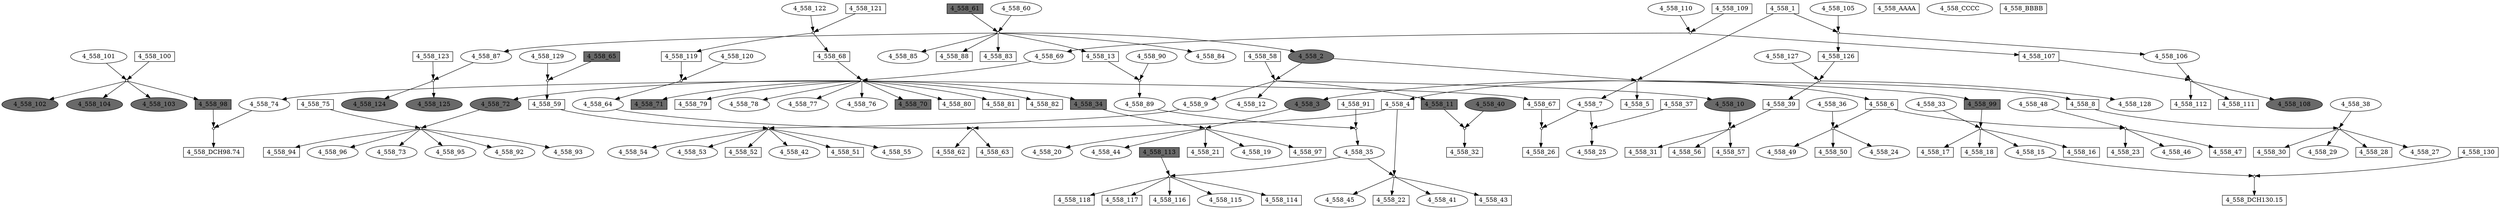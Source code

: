 digraph {
	"4_558_49" [shape=box fillcolor=white fontcolor=black height=0.3 regular=0 shape=ellipse style=filled width=0.5]
	"4_558_6x4_558_36" -> "4_558_49"
	"4_558_DCH98.74" [shape=box fillcolor=white fontcolor=black height=0.3 regular=0 shape=box style=filled width=0.5]
	"4_558_98x4_558_74" -> "4_558_DCH98.74"
	"4_558_98" [shape=box fillcolor=dimgrey fontcolor=black height=0.3 regular=0 shape=box style=filled width=0.5]
	"4_558_100x4_558_101" -> "4_558_98"
	"4_558_98" -> "4_558_98x4_558_74"
	"4_558_79" [shape=box fillcolor=white fontcolor=black height=0.3 regular=0 shape=box style=filled width=0.5]
	"4_558_68x4_558_69" -> "4_558_79"
	"4_558_78" [shape=box fillcolor=white fontcolor=black height=0.3 regular=0 shape=ellipse style=filled width=0.5]
	"4_558_68x4_558_69" -> "4_558_78"
	"4_558_77" [shape=box fillcolor=white fontcolor=black height=0.3 regular=0 shape=ellipse style=filled width=0.5]
	"4_558_68x4_558_69" -> "4_558_77"
	"4_558_76" [shape=box fillcolor=white fontcolor=black height=0.3 regular=0 shape=ellipse style=filled width=0.5]
	"4_558_68x4_558_69" -> "4_558_76"
	"4_558_75" [shape=box fillcolor=white fontcolor=black height=0.3 regular=0 shape=box style=filled width=0.5]
	"4_558_75" -> "4_558_75x4_558_72"
	"4_558_70" [shape=box fillcolor=dimgrey fontcolor=black height=0.3 regular=0 shape=box style=filled width=0.5]
	"4_558_68x4_558_69" -> "4_558_70"
	"4_558_DCH130.15" [shape=box fillcolor=white fontcolor=black height=0.3 regular=0 shape=box style=filled width=0.5]
	"4_558_130x4_558_15" -> "4_558_DCH130.15"
	"4_558_97" [shape=box fillcolor=white fontcolor=black height=0.3 regular=0 shape=box style=filled width=0.5]
	"4_558_34x4_558_3" -> "4_558_97"
	"4_558_20" [shape=box fillcolor=white fontcolor=black height=0.3 regular=0 shape=ellipse style=filled width=0.5]
	"4_558_34x4_558_3" -> "4_558_20"
	"4_558_95" [shape=box fillcolor=white fontcolor=black height=0.3 regular=0 shape=ellipse style=filled width=0.5]
	"4_558_75x4_558_72" -> "4_558_95"
	"4_558_80" [shape=box fillcolor=white fontcolor=black height=0.3 regular=0 shape=box style=filled width=0.5]
	"4_558_68x4_558_69" -> "4_558_80"
	"4_558_81" [shape=box fillcolor=white fontcolor=black height=0.3 regular=0 shape=box style=filled width=0.5]
	"4_558_68x4_558_69" -> "4_558_81"
	"4_558_82" [shape=box fillcolor=white fontcolor=black height=0.3 regular=0 shape=box style=filled width=0.5]
	"4_558_68x4_558_69" -> "4_558_82"
	"4_558_83" [shape=box fillcolor=white fontcolor=black height=0.3 regular=0 shape=box style=filled width=0.5]
	"4_558_61x4_558_60" -> "4_558_83"
	"4_558_84" [shape=box fillcolor=white fontcolor=black height=0.3 regular=0 shape=ellipse style=filled width=0.5]
	"4_558_61x4_558_60" -> "4_558_84"
	"4_558_130" [shape=box fillcolor=white fontcolor=black height=0.3 regular=0 shape=box style=filled width=0.5]
	"4_558_130" -> "4_558_130x4_558_15"
	"4_558_16" [shape=box fillcolor=white fontcolor=black height=0.3 regular=0 shape=box style=filled width=0.5]
	"4_558_99x4_558_33" -> "4_558_16"
	"4_558_85" [shape=box fillcolor=white fontcolor=black height=0.3 regular=0 shape=ellipse style=filled width=0.5]
	"4_558_61x4_558_60" -> "4_558_85"
	"4_558_17" [shape=box fillcolor=white fontcolor=black height=0.3 regular=0 shape=box style=filled width=0.5]
	"4_558_99x4_558_33" -> "4_558_17"
	"4_558_87" [shape=box fillcolor=white fontcolor=black height=0.3 regular=0 shape=ellipse style=filled width=0.5]
	"4_558_61x4_558_60" -> "4_558_87"
	"4_558_87" -> "4_558_123x4_558_87"
	"4_558_88" [shape=box fillcolor=white fontcolor=black height=0.3 regular=0 shape=box style=filled width=0.5]
	"4_558_61x4_558_60" -> "4_558_88"
	"4_558_89" [shape=box fillcolor=white fontcolor=black height=0.3 regular=0 shape=ellipse style=filled width=0.5]
	"4_558_13x4_558_90" -> "4_558_89"
	"4_558_89" -> "4_558_91x4_558_89"
	"4_558_9" [shape=box fillcolor=white fontcolor=black height=0.3 regular=0 shape=ellipse style=filled width=0.5]
	"4_558_58x4_558_2" -> "4_558_9"
	"4_558_9" -> "4_558_59x4_558_9"
	"4_558_90" [shape=box fillcolor=white fontcolor=black height=0.3 regular=0 shape=ellipse style=filled width=0.5]
	"4_558_90" -> "4_558_13x4_558_90"
	"4_558_91" [shape=box fillcolor=white fontcolor=black height=0.3 regular=0 shape=box style=filled width=0.5]
	"4_558_91" -> "4_558_91x4_558_89"
	"4_558_92" [shape=box fillcolor=white fontcolor=black height=0.3 regular=0 shape=ellipse style=filled width=0.5]
	"4_558_75x4_558_72" -> "4_558_92"
	"4_558_93" [shape=box fillcolor=white fontcolor=black height=0.3 regular=0 shape=ellipse style=filled width=0.5]
	"4_558_75x4_558_72" -> "4_558_93"
	"4_558_94" [shape=box fillcolor=white fontcolor=black height=0.3 regular=0 shape=box style=filled width=0.5]
	"4_558_75x4_558_72" -> "4_558_94"
	"4_558_18" [shape=box fillcolor=white fontcolor=black height=0.3 regular=0 shape=box style=filled width=0.5]
	"4_558_99x4_558_33" -> "4_558_18"
	"4_558_2" [shape=box fillcolor=dimgrey fontcolor=black height=0.3 regular=0 shape=ellipse style=filled width=0.5]
	"4_558_61x4_558_60" -> "4_558_2"
	"4_558_2" -> "4_558_58x4_558_2"
	"4_558_2" -> "4_558_1x4_558_2"
	"4_558_7" [shape=box fillcolor=white fontcolor=black height=0.3 regular=0 shape=ellipse style=filled width=0.5]
	"4_558_1x4_558_2" -> "4_558_7"
	"4_558_7" -> "4_558_37x4_558_7"
	"4_558_7" -> "4_558_67x4_558_7"
	"4_558_96" [shape=box fillcolor=white fontcolor=black height=0.3 regular=0 shape=ellipse style=filled width=0.5]
	"4_558_75x4_558_72" -> "4_558_96"
	"4_558_69" [shape=box fillcolor=white fontcolor=black height=0.3 regular=0 shape=ellipse style=filled width=0.5]
	"4_558_109x4_558_110" -> "4_558_69"
	"4_558_69" -> "4_558_68x4_558_69"
	"4_558_62" [shape=box fillcolor=white fontcolor=black height=0.3 regular=0 shape=box style=filled width=0.5]
	"4_558_4x4_558_64" -> "4_558_62"
	"4_558_67" [shape=box fillcolor=white fontcolor=black height=0.3 regular=0 shape=box style=filled width=0.5]
	"4_558_68x4_558_69" -> "4_558_67"
	"4_558_67" -> "4_558_67x4_558_7"
	"4_558_36" [shape=box fillcolor=white fontcolor=black height=0.3 regular=0 shape=ellipse style=filled width=0.5]
	"4_558_36" -> "4_558_6x4_558_36"
	"4_558_37" [shape=box fillcolor=white fontcolor=black height=0.3 regular=0 shape=box style=filled width=0.5]
	"4_558_37" -> "4_558_37x4_558_7"
	"4_558_38" [shape=box fillcolor=white fontcolor=black height=0.3 regular=0 shape=ellipse style=filled width=0.5]
	"4_558_38" -> "4_558_8x4_558_38"
	"4_558_39" [shape=box fillcolor=white fontcolor=black height=0.3 regular=0 shape=box style=filled width=0.5]
	"4_558_126x4_558_127" -> "4_558_39"
	"4_558_39" -> "4_558_39x4_558_10"
	"4_558_4" [shape=box fillcolor=white fontcolor=black height=0.3 regular=0 shape=box style=filled width=0.5]
	"4_558_1x4_558_2" -> "4_558_4"
	"4_558_4" -> "4_558_4x4_558_64"
	"4_558_4" -> "4_558_4x4_558_35"
	"4_558_41" [shape=box fillcolor=white fontcolor=black height=0.3 regular=0 shape=ellipse style=filled width=0.5]
	"4_558_4x4_558_35" -> "4_558_41"
	"4_558_43" [shape=box fillcolor=white fontcolor=black height=0.3 regular=0 shape=box style=filled width=0.5]
	"4_558_4x4_558_35" -> "4_558_43"
	"4_558_56" [shape=box fillcolor=white fontcolor=black height=0.3 regular=0 shape=box style=filled width=0.5]
	"4_558_39x4_558_10" -> "4_558_56"
	"4_558_44" [shape=box fillcolor=white fontcolor=black height=0.3 regular=0 shape=ellipse style=filled width=0.5]
	"4_558_34x4_558_3" -> "4_558_44"
	"4_558_45" [shape=box fillcolor=white fontcolor=black height=0.3 regular=0 shape=ellipse style=filled width=0.5]
	"4_558_4x4_558_35" -> "4_558_45"
	"4_558_55" [shape=box fillcolor=white fontcolor=black height=0.3 regular=0 shape=ellipse style=filled width=0.5]
	"4_558_59x4_558_9" -> "4_558_55"
	"4_558_46" [shape=box fillcolor=white fontcolor=black height=0.3 regular=0 shape=ellipse style=filled width=0.5]
	"4_558_6x4_558_48" -> "4_558_46"
	"4_558_54" [shape=box fillcolor=white fontcolor=black height=0.3 regular=0 shape=ellipse style=filled width=0.5]
	"4_558_59x4_558_9" -> "4_558_54"
	"4_558_53" [shape=box fillcolor=white fontcolor=black height=0.3 regular=0 shape=ellipse style=filled width=0.5]
	"4_558_59x4_558_9" -> "4_558_53"
	"4_558_47" [shape=box fillcolor=white fontcolor=black height=0.3 regular=0 shape=box style=filled width=0.5]
	"4_558_6x4_558_48" -> "4_558_47"
	"4_558_52" [shape=box fillcolor=white fontcolor=black height=0.3 regular=0 shape=box style=filled width=0.5]
	"4_558_59x4_558_9" -> "4_558_52"
	"4_558_50" [shape=box fillcolor=white fontcolor=black height=0.3 regular=0 shape=box style=filled width=0.5]
	"4_558_6x4_558_36" -> "4_558_50"
	"4_558_35" [shape=box fillcolor=white fontcolor=black height=0.3 regular=0 shape=ellipse style=filled width=0.5]
	"4_558_91x4_558_89" -> "4_558_35"
	"4_558_35" -> "4_558_4x4_558_35"
	"4_558_35" -> "4_558_113x4_558_35"
	"4_558_30" [shape=box fillcolor=white fontcolor=black height=0.3 regular=0 shape=box style=filled width=0.5]
	"4_558_8x4_558_38" -> "4_558_30"
	"4_558_29" [shape=box fillcolor=white fontcolor=black height=0.3 regular=0 shape=ellipse style=filled width=0.5]
	"4_558_8x4_558_38" -> "4_558_29"
	"4_558_28" [shape=box fillcolor=white fontcolor=black height=0.3 regular=0 shape=box style=filled width=0.5]
	"4_558_8x4_558_38" -> "4_558_28"
	"4_558_65" [shape=box fillcolor=dimgrey fontcolor=black height=0.3 regular=0 shape=box style=filled width=0.5]
	"4_558_65" -> "4_558_65x4_558_129"
	"4_558_64" [shape=box fillcolor=white fontcolor=black height=0.3 regular=0 shape=ellipse style=filled width=0.5]
	"4_558_119x4_558_120" -> "4_558_64"
	"4_558_64" -> "4_558_4x4_558_64"
	"4_558_63" [shape=box fillcolor=white fontcolor=black height=0.3 regular=0 shape=box style=filled width=0.5]
	"4_558_4x4_558_64" -> "4_558_63"
	"4_558_5" [shape=box fillcolor=white fontcolor=black height=0.3 regular=0 shape=box style=filled width=0.5]
	"4_558_1x4_558_2" -> "4_558_5"
	"4_558_61" [shape=box fillcolor=dimgrey fontcolor=black height=0.3 regular=0 shape=box style=filled width=0.5]
	"4_558_61" -> "4_558_61x4_558_60"
	"4_558_60" [shape=box fillcolor=white fontcolor=black height=0.3 regular=0 shape=ellipse style=filled width=0.5]
	"4_558_60" -> "4_558_61x4_558_60"
	"4_558_6" [shape=box fillcolor=white fontcolor=black height=0.3 regular=0 shape=box style=filled width=0.5]
	"4_558_1x4_558_2" -> "4_558_6"
	"4_558_6" -> "4_558_6x4_558_36"
	"4_558_6" -> "4_558_6x4_558_48"
	"4_558_AAAA" [shape=box fillcolor=white fontcolor=black height=0.3 regular=0 shape=box style=filled width=0.5]
	"4_558_68" [shape=box fillcolor=white fontcolor=black height=0.3 regular=0 shape=box style=filled width=0.5]
	"4_558_121x4_558_122" -> "4_558_68"
	"4_558_68" -> "4_558_68x4_558_69"
	"4_558_CCCC" [shape=box fillcolor=white fontcolor=black height=0.3 regular=0 shape=ellipse style=filled width=0.5]
	"4_558_59" [shape=box fillcolor=white fontcolor=black height=0.3 regular=0 shape=box style=filled width=0.5]
	"4_558_65x4_558_129" -> "4_558_59"
	"4_558_59" -> "4_558_59x4_558_9"
	"4_558_58" [shape=box fillcolor=white fontcolor=black height=0.3 regular=0 shape=box style=filled width=0.5]
	"4_558_58" -> "4_558_58x4_558_2"
	"4_558_57" [shape=box fillcolor=white fontcolor=black height=0.3 regular=0 shape=box style=filled width=0.5]
	"4_558_39x4_558_10" -> "4_558_57"
	"4_558_21" [shape=box fillcolor=white fontcolor=black height=0.3 regular=0 shape=box style=filled width=0.5]
	"4_558_34x4_558_3" -> "4_558_21"
	"4_558_23" [shape=box fillcolor=white fontcolor=black height=0.3 regular=0 shape=box style=filled width=0.5]
	"4_558_6x4_558_48" -> "4_558_23"
	"4_558_24" [shape=box fillcolor=white fontcolor=black height=0.3 regular=0 shape=ellipse style=filled width=0.5]
	"4_558_6x4_558_36" -> "4_558_24"
	"4_558_25" [shape=box fillcolor=white fontcolor=black height=0.3 regular=0 shape=ellipse style=filled width=0.5]
	"4_558_37x4_558_7" -> "4_558_25"
	"4_558_26" [shape=box fillcolor=white fontcolor=black height=0.3 regular=0 shape=box style=filled width=0.5]
	"4_558_67x4_558_7" -> "4_558_26"
	"4_558_BBBB" [shape=box fillcolor=white fontcolor=black height=0.3 regular=0 shape=box style=filled width=0.5]
	"4_558_48" [shape=box fillcolor=white fontcolor=black height=0.3 regular=0 shape=ellipse style=filled width=0.5]
	"4_558_48" -> "4_558_6x4_558_48"
	"4_558_125" [shape=box fillcolor=dimgrey fontcolor=black height=0.3 regular=0 shape=ellipse style=filled width=0.5]
	"4_558_123x4_558_87" -> "4_558_125"
	"4_558_99" [shape=box fillcolor=dimgrey fontcolor=black height=0.3 regular=0 shape=box style=filled width=0.5]
	"4_558_1x4_558_2" -> "4_558_99"
	"4_558_99" -> "4_558_99x4_558_33"
	"4_558_11" [shape=box fillcolor=dimgrey fontcolor=black height=0.3 regular=0 shape=box style=filled width=0.5]
	"4_558_58x4_558_2" -> "4_558_11"
	"4_558_11" -> "4_558_11x4_558_40"
	"4_558_112" [shape=box fillcolor=white fontcolor=black height=0.3 regular=0 shape=box style=filled width=0.5]
	"4_558_107x4_558_106" -> "4_558_112"
	"4_558_111" [shape=box fillcolor=white fontcolor=black height=0.3 regular=0 shape=box style=filled width=0.5]
	"4_558_107x4_558_106" -> "4_558_111"
	"4_558_110" [shape=box fillcolor=white fontcolor=black height=0.3 regular=0 shape=ellipse style=filled width=0.5]
	"4_558_110" -> "4_558_109x4_558_110"
	"4_558_109" [shape=box fillcolor=white fontcolor=black height=0.3 regular=0 shape=box style=filled width=0.5]
	"4_558_109" -> "4_558_109x4_558_110"
	"4_558_108" [shape=box fillcolor=dimgrey fontcolor=black height=0.3 regular=0 shape=ellipse style=filled width=0.5]
	"4_558_107x4_558_106" -> "4_558_108"
	"4_558_107" [shape=box fillcolor=white fontcolor=black height=0.3 regular=0 shape=box style=filled width=0.5]
	"4_558_109x4_558_110" -> "4_558_107"
	"4_558_107" -> "4_558_107x4_558_106"
	"4_558_106" [shape=box fillcolor=white fontcolor=black height=0.3 regular=0 shape=ellipse style=filled width=0.5]
	"4_558_1x4_558_105" -> "4_558_106"
	"4_558_106" -> "4_558_107x4_558_106"
	"4_558_105" [shape=box fillcolor=white fontcolor=black height=0.3 regular=0 shape=ellipse style=filled width=0.5]
	"4_558_105" -> "4_558_1x4_558_105"
	"4_558_104" [shape=box fillcolor=dimgrey fontcolor=black height=0.3 regular=0 shape=ellipse style=filled width=0.5]
	"4_558_100x4_558_101" -> "4_558_104"
	"4_558_103" [shape=box fillcolor=dimgrey fontcolor=black height=0.3 regular=0 shape=ellipse style=filled width=0.5]
	"4_558_100x4_558_101" -> "4_558_103"
	"4_558_27" [shape=box fillcolor=white fontcolor=black height=0.3 regular=0 shape=ellipse style=filled width=0.5]
	"4_558_8x4_558_38" -> "4_558_27"
	"4_558_102" [shape=box fillcolor=dimgrey fontcolor=black height=0.3 regular=0 shape=ellipse style=filled width=0.5]
	"4_558_100x4_558_101" -> "4_558_102"
	"4_558_100" [shape=box fillcolor=white fontcolor=black height=0.3 regular=0 shape=box style=filled width=0.5]
	"4_558_100" -> "4_558_100x4_558_101"
	"4_558_10" [shape=box fillcolor=dimgrey fontcolor=black height=0.3 regular=0 shape=ellipse style=filled width=0.5]
	"4_558_58x4_558_2" -> "4_558_10"
	"4_558_10" -> "4_558_39x4_558_10"
	"4_558_1" [shape=box fillcolor=white fontcolor=black height=0.3 regular=0 shape=box style=filled width=0.5]
	"4_558_1" -> "4_558_1x4_558_2"
	"4_558_1" -> "4_558_1x4_558_105"
	"4_558_126" [shape=box fillcolor=white fontcolor=black height=0.3 regular=0 shape=box style=filled width=0.5]
	"4_558_1x4_558_105" -> "4_558_126"
	"4_558_126" -> "4_558_126x4_558_127"
	"4_558_127" [shape=box fillcolor=white fontcolor=black height=0.3 regular=0 shape=ellipse style=filled width=0.5]
	"4_558_127" -> "4_558_126x4_558_127"
	"4_558_128" [shape=box fillcolor=white fontcolor=black height=0.3 regular=0 shape=ellipse style=filled width=0.5]
	"4_558_126x4_558_127" -> "4_558_128"
	"4_558_129" [shape=box fillcolor=white fontcolor=black height=0.3 regular=0 shape=ellipse style=filled width=0.5]
	"4_558_129" -> "4_558_65x4_558_129"
	"4_558_13" [shape=box fillcolor=white fontcolor=black height=0.3 regular=0 shape=box style=filled width=0.5]
	"4_558_61x4_558_60" -> "4_558_13"
	"4_558_13" -> "4_558_13x4_558_90"
	"4_558_42" [shape=box fillcolor=white fontcolor=black height=0.3 regular=0 shape=ellipse style=filled width=0.5]
	"4_558_59x4_558_9" -> "4_558_42"
	"4_558_15" [shape=box fillcolor=white fontcolor=black height=0.3 regular=0 shape=ellipse style=filled width=0.5]
	"4_558_99x4_558_33" -> "4_558_15"
	"4_558_15" -> "4_558_130x4_558_15"
	"4_558_22" [shape=box fillcolor=white fontcolor=black height=0.3 regular=0 shape=box style=filled width=0.5]
	"4_558_4x4_558_35" -> "4_558_22"
	"4_558_101" [shape=box fillcolor=white fontcolor=black height=0.3 regular=0 shape=ellipse style=filled width=0.5]
	"4_558_101" -> "4_558_100x4_558_101"
	"4_558_3" [shape=box fillcolor=dimgrey fontcolor=black height=0.3 regular=0 shape=ellipse style=filled width=0.5]
	"4_558_1x4_558_2" -> "4_558_3"
	"4_558_3" -> "4_558_34x4_558_3"
	"4_558_31" [shape=box fillcolor=white fontcolor=black height=0.3 regular=0 shape=box style=filled width=0.5]
	"4_558_39x4_558_10" -> "4_558_31"
	"4_558_51" [shape=box fillcolor=white fontcolor=black height=0.3 regular=0 shape=box style=filled width=0.5]
	"4_558_59x4_558_9" -> "4_558_51"
	"4_558_120" [shape=box fillcolor=white fontcolor=black height=0.3 regular=0 shape=ellipse style=filled width=0.5]
	"4_558_120" -> "4_558_119x4_558_120"
	"4_558_12" [shape=box fillcolor=white fontcolor=black height=0.3 regular=0 shape=ellipse style=filled width=0.5]
	"4_558_58x4_558_2" -> "4_558_12"
	"4_558_19" [shape=box fillcolor=white fontcolor=black height=0.3 regular=0 shape=ellipse style=filled width=0.5]
	"4_558_34x4_558_3" -> "4_558_19"
	"4_558_32" [shape=box fillcolor=white fontcolor=black height=0.3 regular=0 shape=box style=filled width=0.5]
	"4_558_11x4_558_40" -> "4_558_32"
	"4_558_122" [shape=box fillcolor=white fontcolor=black height=0.3 regular=0 shape=ellipse style=filled width=0.5]
	"4_558_122" -> "4_558_121x4_558_122"
	"4_558_123" [shape=box fillcolor=white fontcolor=black height=0.3 regular=0 shape=box style=filled width=0.5]
	"4_558_123" -> "4_558_123x4_558_87"
	"4_558_40" [shape=box fillcolor=dimgrey fontcolor=black height=0.3 regular=0 shape=ellipse style=filled width=0.5]
	"4_558_40" -> "4_558_11x4_558_40"
	"4_558_113" [shape=box fillcolor=dimgrey fontcolor=black height=0.3 regular=0 shape=box style=filled width=0.5]
	"4_558_113" -> "4_558_113x4_558_35"
	"4_558_71" [shape=box fillcolor=dimgrey fontcolor=black height=0.3 regular=0 shape=box style=filled width=0.5]
	"4_558_68x4_558_69" -> "4_558_71"
	"4_558_72" [shape=box fillcolor=dimgrey fontcolor=black height=0.3 regular=0 shape=ellipse style=filled width=0.5]
	"4_558_68x4_558_69" -> "4_558_72"
	"4_558_72" -> "4_558_75x4_558_72"
	"4_558_121" [shape=box fillcolor=white fontcolor=black height=0.3 regular=0 shape=box style=filled width=0.5]
	"4_558_121" -> "4_558_121x4_558_122"
	"4_558_73" [shape=box fillcolor=white fontcolor=black height=0.3 regular=0 shape=ellipse style=filled width=0.5]
	"4_558_75x4_558_72" -> "4_558_73"
	"4_558_119" [shape=box fillcolor=white fontcolor=black height=0.3 regular=0 shape=box style=filled width=0.5]
	"4_558_121x4_558_122" -> "4_558_119"
	"4_558_119" -> "4_558_119x4_558_120"
	"4_558_118" [shape=box fillcolor=white fontcolor=black height=0.3 regular=0 shape=box style=filled width=0.5]
	"4_558_113x4_558_35" -> "4_558_118"
	"4_558_117" [shape=box fillcolor=white fontcolor=black height=0.3 regular=0 shape=box style=filled width=0.5]
	"4_558_113x4_558_35" -> "4_558_117"
	"4_558_116" [shape=box fillcolor=white fontcolor=black height=0.3 regular=0 shape=box style=filled width=0.5]
	"4_558_113x4_558_35" -> "4_558_116"
	"4_558_124" [shape=box fillcolor=dimgrey fontcolor=black height=0.3 regular=0 shape=ellipse style=filled width=0.5]
	"4_558_123x4_558_87" -> "4_558_124"
	"4_558_115" [shape=box fillcolor=white fontcolor=black height=0.3 regular=0 shape=ellipse style=filled width=0.5]
	"4_558_113x4_558_35" -> "4_558_115"
	"4_558_8" [shape=box fillcolor=white fontcolor=black height=0.3 regular=0 shape=box style=filled width=0.5]
	"4_558_1x4_558_2" -> "4_558_8"
	"4_558_8" -> "4_558_8x4_558_38"
	"4_558_33" [shape=box fillcolor=white fontcolor=black height=0.3 regular=0 shape=ellipse style=filled width=0.5]
	"4_558_33" -> "4_558_99x4_558_33"
	"4_558_34" [shape=box fillcolor=dimgrey fontcolor=black height=0.3 regular=0 shape=box style=filled width=0.5]
	"4_558_68x4_558_69" -> "4_558_34"
	"4_558_34" -> "4_558_34x4_558_3"
	"4_558_114" [shape=box fillcolor=white fontcolor=black height=0.3 regular=0 shape=box style=filled width=0.5]
	"4_558_113x4_558_35" -> "4_558_114"
	"4_558_74" [shape=box fillcolor=white fontcolor=black height=0.3 regular=0 shape=ellipse style=filled width=0.5]
	"4_558_68x4_558_69" -> "4_558_74"
	"4_558_74" -> "4_558_98x4_558_74"
	"4_558_126x4_558_127" [label="" height=.1 shape=diamond width=.1]
	"4_558_34x4_558_3" [label="" height=.1 shape=diamond width=.1]
	"4_558_4x4_558_64" [label="" height=.1 shape=diamond width=.1]
	"4_558_11x4_558_40" [label="" height=.1 shape=diamond width=.1]
	"4_558_123x4_558_87" [label="" height=.1 shape=diamond width=.1]
	"4_558_91x4_558_89" [label="" height=.1 shape=diamond width=.1]
	"4_558_59x4_558_9" [label="" height=.1 shape=diamond width=.1]
	"4_558_39x4_558_10" [label="" height=.1 shape=diamond width=.1]
	"4_558_100x4_558_101" [label="" height=.1 shape=diamond width=.1]
	"4_558_13x4_558_90" [label="" height=.1 shape=diamond width=.1]
	"4_558_8x4_558_38" [label="" height=.1 shape=diamond width=.1]
	"4_558_68x4_558_69" [label="" height=.1 shape=diamond width=.1]
	"4_558_61x4_558_60" [label="" height=.1 shape=diamond width=.1]
	"4_558_99x4_558_33" [label="" height=.1 shape=diamond width=.1]
	"4_558_98x4_558_74" [label="" height=.1 shape=diamond width=.1]
	"4_558_1x4_558_105" [label="" height=.1 shape=diamond width=.1]
	"4_558_58x4_558_2" [label="" height=.1 shape=diamond width=.1]
	"4_558_119x4_558_120" [label="" height=.1 shape=diamond width=.1]
	"4_558_107x4_558_106" [label="" height=.1 shape=diamond width=.1]
	"4_558_1x4_558_2" [label="" height=.1 shape=diamond width=.1]
	"4_558_37x4_558_7" [label="" height=.1 shape=diamond width=.1]
	"4_558_130x4_558_15" [label="" height=.1 shape=diamond width=.1]
	"4_558_6x4_558_36" [label="" height=.1 shape=diamond width=.1]
	"4_558_75x4_558_72" [label="" height=.1 shape=diamond width=.1]
	"4_558_65x4_558_129" [label="" height=.1 shape=diamond width=.1]
	"4_558_109x4_558_110" [label="" height=.1 shape=diamond width=.1]
	"4_558_6x4_558_48" [label="" height=.1 shape=diamond width=.1]
	"4_558_4x4_558_35" [label="" height=.1 shape=diamond width=.1]
	"4_558_121x4_558_122" [label="" height=.1 shape=diamond width=.1]
	"4_558_67x4_558_7" [label="" height=.1 shape=diamond width=.1]
	"4_558_113x4_558_35" [label="" height=.1 shape=diamond width=.1]
}
